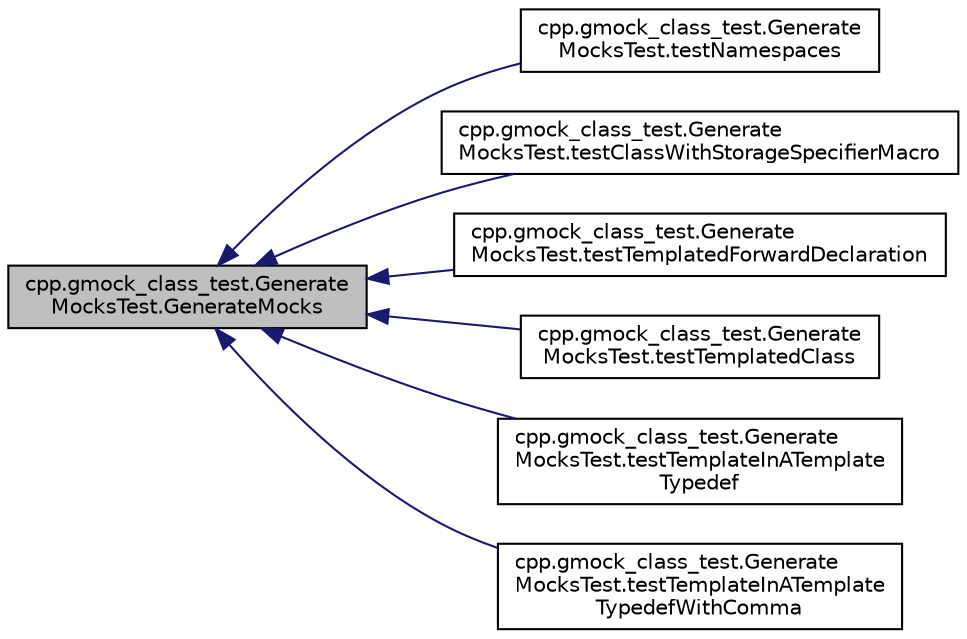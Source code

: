 digraph "cpp.gmock_class_test.GenerateMocksTest.GenerateMocks"
{
  edge [fontname="Helvetica",fontsize="10",labelfontname="Helvetica",labelfontsize="10"];
  node [fontname="Helvetica",fontsize="10",shape=record];
  rankdir="LR";
  Node1 [label="cpp.gmock_class_test.Generate\lMocksTest.GenerateMocks",height=0.2,width=0.4,color="black", fillcolor="grey75", style="filled", fontcolor="black"];
  Node1 -> Node2 [dir="back",color="midnightblue",fontsize="10",style="solid",fontname="Helvetica"];
  Node2 [label="cpp.gmock_class_test.Generate\lMocksTest.testNamespaces",height=0.2,width=0.4,color="black", fillcolor="white", style="filled",URL="$d6/d25/classcpp_1_1gmock__class__test_1_1_generate_mocks_test.html#a706812da9e8f79a689c707b4032db2d2"];
  Node1 -> Node3 [dir="back",color="midnightblue",fontsize="10",style="solid",fontname="Helvetica"];
  Node3 [label="cpp.gmock_class_test.Generate\lMocksTest.testClassWithStorageSpecifierMacro",height=0.2,width=0.4,color="black", fillcolor="white", style="filled",URL="$d6/d25/classcpp_1_1gmock__class__test_1_1_generate_mocks_test.html#aba1ab8ae8a897ea9c22a47bcd1524254"];
  Node1 -> Node4 [dir="back",color="midnightblue",fontsize="10",style="solid",fontname="Helvetica"];
  Node4 [label="cpp.gmock_class_test.Generate\lMocksTest.testTemplatedForwardDeclaration",height=0.2,width=0.4,color="black", fillcolor="white", style="filled",URL="$d6/d25/classcpp_1_1gmock__class__test_1_1_generate_mocks_test.html#a18cb0f03ecd4e54d0f787694c1513731"];
  Node1 -> Node5 [dir="back",color="midnightblue",fontsize="10",style="solid",fontname="Helvetica"];
  Node5 [label="cpp.gmock_class_test.Generate\lMocksTest.testTemplatedClass",height=0.2,width=0.4,color="black", fillcolor="white", style="filled",URL="$d6/d25/classcpp_1_1gmock__class__test_1_1_generate_mocks_test.html#a4098c99b66f0cbea7be9e66352a20f4d"];
  Node1 -> Node6 [dir="back",color="midnightblue",fontsize="10",style="solid",fontname="Helvetica"];
  Node6 [label="cpp.gmock_class_test.Generate\lMocksTest.testTemplateInATemplate\lTypedef",height=0.2,width=0.4,color="black", fillcolor="white", style="filled",URL="$d6/d25/classcpp_1_1gmock__class__test_1_1_generate_mocks_test.html#a32a2840352d970c631d7be1b6d1970e6"];
  Node1 -> Node7 [dir="back",color="midnightblue",fontsize="10",style="solid",fontname="Helvetica"];
  Node7 [label="cpp.gmock_class_test.Generate\lMocksTest.testTemplateInATemplate\lTypedefWithComma",height=0.2,width=0.4,color="black", fillcolor="white", style="filled",URL="$d6/d25/classcpp_1_1gmock__class__test_1_1_generate_mocks_test.html#a67d1336b8782257fcfcdbda8c8d4f794"];
}
